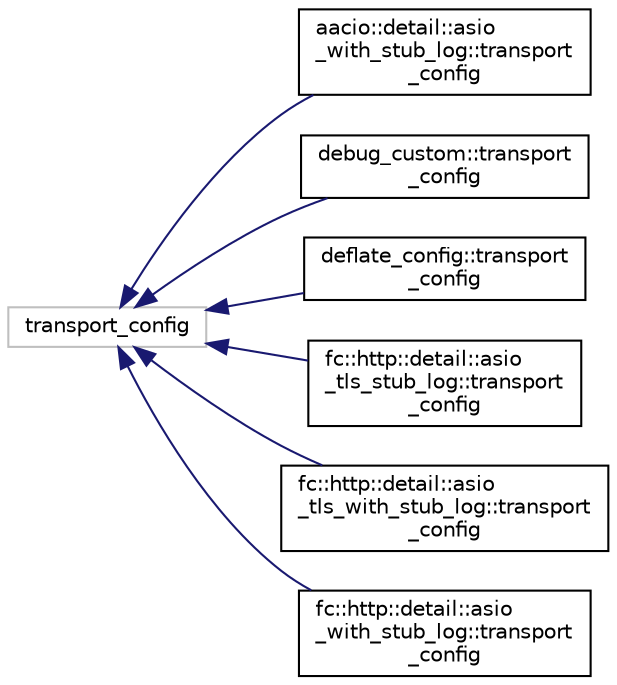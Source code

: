digraph "Graphical Class Hierarchy"
{
  edge [fontname="Helvetica",fontsize="10",labelfontname="Helvetica",labelfontsize="10"];
  node [fontname="Helvetica",fontsize="10",shape=record];
  rankdir="LR";
  Node796 [label="transport_config",height=0.2,width=0.4,color="grey75", fillcolor="white", style="filled"];
  Node796 -> Node0 [dir="back",color="midnightblue",fontsize="10",style="solid",fontname="Helvetica"];
  Node0 [label="aacio::detail::asio\l_with_stub_log::transport\l_config",height=0.2,width=0.4,color="black", fillcolor="white", style="filled",URL="$structaacio_1_1detail_1_1asio__with__stub__log_1_1transport__config.html"];
  Node796 -> Node798 [dir="back",color="midnightblue",fontsize="10",style="solid",fontname="Helvetica"];
  Node798 [label="debug_custom::transport\l_config",height=0.2,width=0.4,color="black", fillcolor="white", style="filled",URL="$structdebug__custom_1_1transport__config.html"];
  Node796 -> Node799 [dir="back",color="midnightblue",fontsize="10",style="solid",fontname="Helvetica"];
  Node799 [label="deflate_config::transport\l_config",height=0.2,width=0.4,color="black", fillcolor="white", style="filled",URL="$structdeflate__config_1_1transport__config.html"];
  Node796 -> Node800 [dir="back",color="midnightblue",fontsize="10",style="solid",fontname="Helvetica"];
  Node800 [label="fc::http::detail::asio\l_tls_stub_log::transport\l_config",height=0.2,width=0.4,color="black", fillcolor="white", style="filled",URL="$structfc_1_1http_1_1detail_1_1asio__tls__stub__log_1_1transport__config.html"];
  Node796 -> Node801 [dir="back",color="midnightblue",fontsize="10",style="solid",fontname="Helvetica"];
  Node801 [label="fc::http::detail::asio\l_tls_with_stub_log::transport\l_config",height=0.2,width=0.4,color="black", fillcolor="white", style="filled",URL="$structfc_1_1http_1_1detail_1_1asio__tls__with__stub__log_1_1transport__config.html"];
  Node796 -> Node802 [dir="back",color="midnightblue",fontsize="10",style="solid",fontname="Helvetica"];
  Node802 [label="fc::http::detail::asio\l_with_stub_log::transport\l_config",height=0.2,width=0.4,color="black", fillcolor="white", style="filled",URL="$structfc_1_1http_1_1detail_1_1asio__with__stub__log_1_1transport__config.html"];
}
